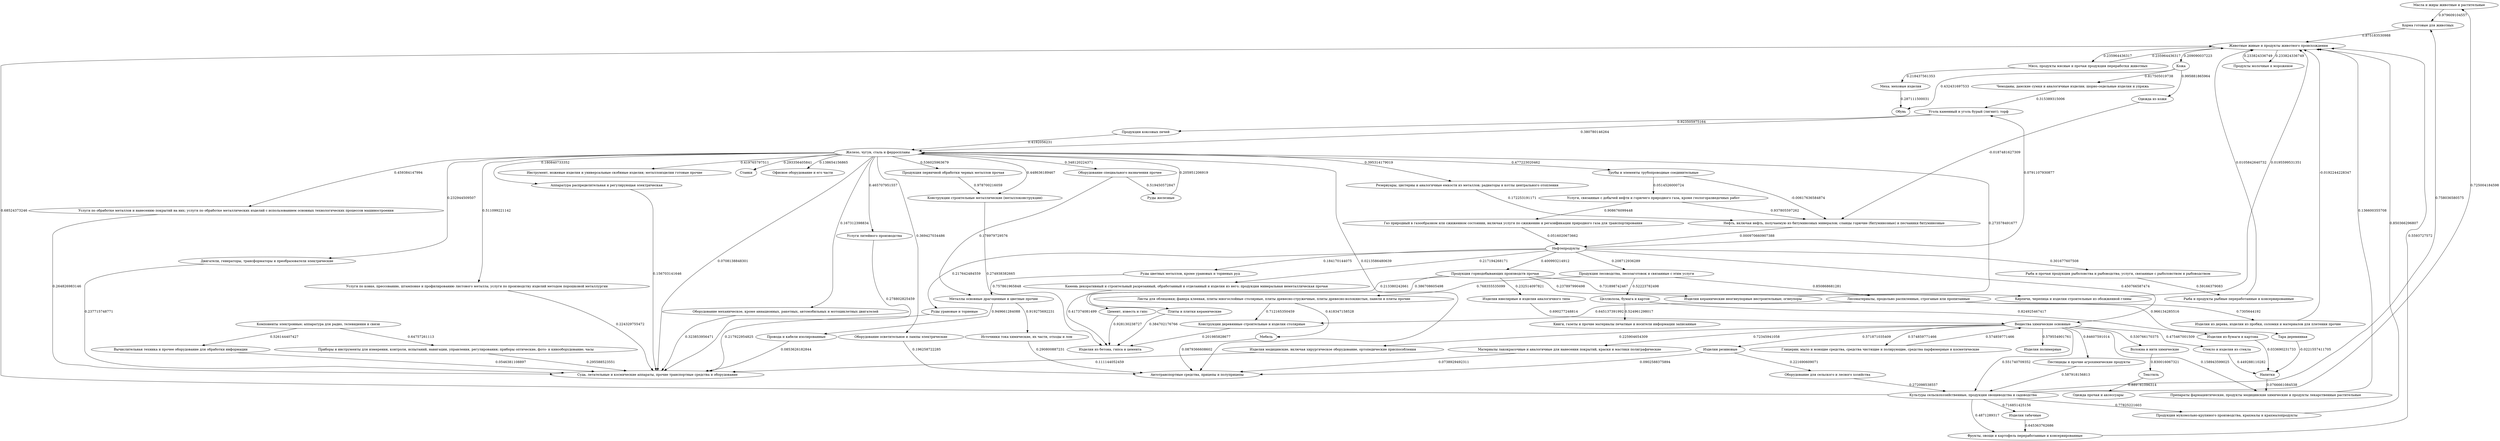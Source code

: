 digraph a {
"Масла и жиры животные и растительные" -> "Корма готовые для животных" [label="0.979609104557"];

"Волокна и нити химические" -> "Текстиль" [label="0.830016067321"];

"Продукция горнодобывающих производств прочая" -> "Кирпичи, черепица и изделия строительные из обожженной глины" [label="0.731898742467"];

"Продукция горнодобывающих производств прочая" -> "Изделия керамические неогнеупорные нестроительные; огнеупоры" [label="0.237897990498"];

"Продукция горнодобывающих производств прочая" -> "Плиты и плитки керамические" [label="0.386708605498"];

"Продукция горнодобывающих производств прочая" -> "Изделия ювелирные и изделия аналогичного типа" [label="0.232514097821"];

"Продукция горнодобывающих производств прочая" -> "Цемент, известь и гипс" [label="0.213380242661"];

"Животные живые и продукты животного происхождения" -> "Мясо, продукты мясные и прочая продукция переработки животных" [label="0.235964436317"];

"Животные живые и продукты животного происхождения" -> "Продукты молочные и мороженое" [label="0.233824336749"];

"Животные живые и продукты животного происхождения" -> "Кожа" [label="0.209090037223"];

"Материалы лакокрасочные и аналогичные для нанесения покрытий, краски и мастики полиграфические" -> "Автотранспортные средства, прицепы и полуприцепы" [label="0.0738929492311"];

"Кирпичи, черепица и изделия строительные из обожженной глины" -> "Животные живые и продукты животного происхождения" [label="0.0195599531351"];

"Изделия медицинские, включая хирургическое оборудование, ортопедические приспособления" -> "Суда, летательные и космические аппараты, прочие транспортные средства и оборудование" [label="0.111144052459"];

"Аппаратура распределительная и регулирующая электрическая" -> "Суда, летательные и космические аппараты, прочие транспортные средства и оборудование" [label="0.156703141646"];

"Приборы и инструменты для измерения, контроля, испытаний, навигации, управления, регулирования; приборы оптические, фото- и кинооборудование; часы" -> "Суда, летательные и космические аппараты, прочие транспортные средства и оборудование" [label="0.295588523551"];

"Меха; меховые изделия" -> "Обувь" [label="0.287111500031"];

"Рыба и продукты рыбные переработанные и консервированные" -> "Животные живые и продукты животного происхождения" [label="0.0105842640732"];

"Изделия керамические неогнеупорные нестроительные; огнеупоры" -> "Железо, чугун, сталь и ферросплавы" [label="0.273578491677"];

"Услуги по обработке металлов и нанесению покрытий на них; услуги по обработке металлических изделий с использованием основных технологических процессов машиностроения" -> "Суда, летательные и космические аппараты, прочие транспортные средства и оборудование" [label="0.264826983146"];

"Оборудование специального назначения прочее" -> "Руды железные" [label="0.519450572847"];

"Оборудование специального назначения прочее" -> "Металлы основные драгоценные и цветные прочие" [label="0.178979729576"];

"Продукция мукомольно-крупяного производства, крахмалы и крахмалопродукты" -> "Животные живые и продукты животного происхождения" [label="0.850366296807"];

"Мясо, продукты мясные и прочая продукция переработки животных" -> "Животные живые и продукты животного происхождения" [label="0.235964436317"];

"Мясо, продукты мясные и прочая продукция переработки животных" -> "Меха; меховые изделия" [label="0.218437561353"];

"Корма готовые для животных" -> "Животные живые и продукты животного происхождения" [label="0.875183530988"];

"Изделия из дерева, изделия из пробки, соломки и материалов для плетения прочие" -> "Животные живые и продукты животного происхождения" [label="-0.0192244228347"];

"Целлюлоза, бумага и картон" -> "Книги, газеты и прочие материалы печатные и носители информации записанные" [label="0.524961298017"];

"Целлюлоза, бумага и картон" -> "Изделия из бумаги и картона" [label="0.824925467417"];

"Продукция первичной обработки черных металлов прочая" -> "Конструкции строительные металлические (металлоконструкции)" [label="0.978700216059"];

"Газ природный в газообразном или сжиженном состоянии, включая услуги по сжижению и регазификации природного газа для транспортирования" -> "Нефтепродукты" [label="0.0516020673662"];

"Оборудование осветительное и лампы электрические" -> "Автотранспортные средства, прицепы и полуприцепы" [label="0.196258722285"];

"Препараты фармацевтические, продукты медицинские химические и продукты лекарственные растительные" -> "Животные живые и продукты животного происхождения" [label="0.136600355708"];

"Лесоматериалы, продольно распиленные, строганые или пропитанные" -> "Изделия из дерева, изделия из пробки, соломки и материалов для плетения прочие" [label="0.7305644192"];

"Лесоматериалы, продольно распиленные, строганые или пропитанные" -> "Тара деревянная" [label="0.966134285516"];

"Лесоматериалы, продольно распиленные, строганые или пропитанные" -> "Конструкции деревянные строительные и изделия столярные" [label="0.645137391992"];

"Изделия табачные" -> "Фрукты, овощи и картофель переработанные и консервированные" [label="0.645363762686"];

"Уголь каменный и уголь бурый (лигнит); торф" -> "Продукция коксовых печей" [label="0.923505975164"];

"Уголь каменный и уголь бурый (лигнит); торф" -> "Железо, чугун, сталь и ферросплавы" [label="0.380780146264"];

"Руды железные" -> "Железо, чугун, сталь и ферросплавы" [label="0.205951206919"];

"Изделия резиновые" -> "Автотранспортные средства, прицепы и полуприцепы" [label="0.0902588375894"];

"Изделия резиновые" -> "Оборудование для сельского и лесного хозяйства" [label="0.221690609071"];

"Тара деревянная" -> "Напитки" [label="-0.0221557411705"];

"Продукция коксовых печей" -> "Железо, чугун, сталь и ферросплавы" [label="0.4192056231"];

"Глицерин; мыло и моющие средства, средства чистящие и полирующие, средства парфюмерные и косметические" -> "Вещества химические основные" [label="0.574859771466"];

"Компоненты электронные; аппаратура для радио, телевидения и связи" -> "Приборы и инструменты для измерения, контроля, испытаний, навигации, управления, регулирования; приборы оптические, фото- и кинооборудование; часы" [label="0.64757261113"];

"Компоненты электронные; аппаратура для радио, телевидения и связи" -> "Вычислительная техника и прочее оборудование для обработки информации" [label="0.526144407427"];

"Провода и кабели изолированные" -> "Суда, летательные и космические аппараты, прочие транспортные средства и оборудование" [label="0.0853626182844"];

"Напитки" -> "Препараты фармацевтические, продукты медицинские химические и продукты лекарственные растительные" [label="0.0766661084538"];

"Текстиль" -> "Одежда прочая и аксессуары " [label="0.889781096314"];

"Листы для облицовки; фанера клееная, плиты многослойные столярные, плиты древесно-стружечные, плиты древесно-волокнистые, панели и плиты прочие" -> "Конструкции деревянные строительные и изделия столярные" [label="0.712165350459"];

"Листы для облицовки; фанера клееная, плиты многослойные столярные, плиты древесно-стружечные, плиты древесно-волокнистые, панели и плиты прочие" -> "Мебель" [label="0.418347158528"];

"Чемоданы, дамские сумки и аналогичные изделия; шорно-седельные изделия и упряжь" -> "Уголь каменный и уголь бурый (лигнит); торф" [label="0.315389315006"];

"Резервуары, цистерны и аналогичные емкости из металлов; радиаторы и котлы центрального отопления" -> "Нефть, включая нефть, получаемую из битуминозных минералов; сланцы горючие (битуминозные) и песчаники битуминозные" [label="0.172253191171"];

"Конструкции деревянные строительные и изделия столярные" -> "Изделия из бетона, гипса и цемента" [label="0.201985828677"];

"Изделия из бумаги и картона" -> "Напитки" [label="0.033690231733"];

"Нефть, включая нефть, получаемую из битуминозных минералов; сланцы горючие (битуминозные) и песчаники битуминозные" -> "Нефтепродукты" [label="0.000970660907388"];

"Услуги, связанные с добычей нефти и горючего природного газа, кроме геологоразведочных работ" -> "Газ природный в газообразном или сжиженном состоянии, включая услуги по сжижению и регазификации природного газа для транспортирования" [label="0.908676099448"];

"Услуги, связанные с добычей нефти и горючего природного газа, кроме геологоразведочных работ" -> "Нефть, включая нефть, получаемую из битуминозных минералов; сланцы горючие (битуминозные) и песчаники битуминозные" [label="0.937805597262"];

"Фрукты, овощи и картофель переработанные и консервированные" -> "Животные живые и продукты животного происхождения" [label="0.5593727572"];

"Руды урановые и ториевые" -> "Суда, летательные и космические аппараты, прочие транспортные средства и оборудование" [label="0.217922954825"];

"Вещества химические основные" -> "Волокна и нити химические" [label="0.530766170375"];

"Вещества химические основные" -> "Материалы лакокрасочные и аналогичные для нанесения покрытий, краски и мастики полиграфические" [label="0.72345941058"];

"Вещества химические основные" -> "Изделия медицинские, включая хирургическое оборудование, ортопедические приспособления" [label="0.225904654309"];

"Вещества химические основные" -> "Препараты фармацевтические, продукты медицинские химические и продукты лекарственные растительные" [label="0.158943599025"];

"Вещества химические основные" -> "Изделия полимерные" [label="0.579554901761"];

"Вещества химические основные" -> "Изделия резиновые" [label="0.571871035409"];

"Вещества химические основные" -> "Глицерин; мыло и моющие средства, средства чистящие и полирующие, средства парфюмерные и косметические" [label="0.574859771466"];

"Вещества химические основные" -> "Пестициды и прочие агрохимические продукты" [label="0.84607591014"];

"Вещества химические основные" -> "Стекло и изделия из стекла" [label="0.475467001509"];

"Вещества химические основные" -> "Культуры сельскохозяйственные, продукция овощеводства и садоводства" [label="0.551740709352"];

"Пестициды и прочие агрохимические продукты" -> "Культуры сельскохозяйственные, продукция овощеводства и садоводства" [label="0.587918156813"];

"Металлы основные драгоценные и цветные прочие" -> "Провода и кабели изолированные" [label="0.949661284088"];

"Металлы основные драгоценные и цветные прочие" -> "Источники тока химические, их части, отходы и лом" [label="0.919275692231"];

"Рыба и прочая продукция рыболовства и рыбоводства; услуги, связанные с рыболовством и рыбоводством" -> "Рыба и продукты рыбные переработанные и консервированные" [label="0.59166379083"];

"Железо, чугун, сталь и ферросплавы" -> "Аппаратура распределительная и регулирующая электрическая" [label="0.180840733352"];

"Железо, чугун, сталь и ферросплавы" -> "Инструмент, ножевые изделия и универсальные скобяные изделия; металлоизделия готовые прочие" [label="0.419765797511"];

"Железо, чугун, сталь и ферросплавы" -> "Услуги по обработке металлов и нанесению покрытий на них; услуги по обработке металлических изделий с использованием основных технологических процессов машиностроения" [label="0.459384147994"];

"Железо, чугун, сталь и ферросплавы" -> "Оборудование специального назначения прочее" [label="0.348120224371"];

"Железо, чугун, сталь и ферросплавы" -> "Продукция первичной обработки черных металлов прочая" [label="0.536025963679"];

"Железо, чугун, сталь и ферросплавы" -> "Оборудование осветительное и лампы электрические" [label="0.369427034486"];

"Железо, чугун, сталь и ферросплавы" -> "Резервуары, цистерны и аналогичные емкости из металлов; радиаторы и котлы центрального отопления" [label="0.395314179019"];

"Железо, чугун, сталь и ферросплавы" -> "Станки" [label="0.293356405841"];

"Железо, чугун, сталь и ферросплавы" -> "Суда, летательные и космические аппараты, прочие транспортные средства и оборудование" [label="0.0708138848301"];

"Железо, чугун, сталь и ферросплавы" -> "Автотранспортные средства, прицепы и полуприцепы" [label="0.0213586480639"];

"Железо, чугун, сталь и ферросплавы" -> "Офисное оборудование и его части" [label="0.138654156865"];

"Железо, чугун, сталь и ферросплавы" -> "Услуги литейного производства" [label="0.465707951557"];

"Железо, чугун, сталь и ферросплавы" -> "Двигатели, генераторы, трансформаторы и преобразователи электрические" [label="0.232944509507"];

"Железо, чугун, сталь и ферросплавы" -> "Конструкции строительные металлические (металлоконструкции)" [label="0.448636189467"];

"Железо, чугун, сталь и ферросплавы" -> "Услуги по ковке, прессованию, штамповке и профилированию листового металла; услуги по производству изделий методом порошковой металлургии" [label="0.511099221142"];

"Железо, чугун, сталь и ферросплавы" -> "Трубы и элементы трубопроводные соединительные" [label="0.477223020462"];

"Железо, чугун, сталь и ферросплавы" -> "Оборудование механическое, кроме авиационных, ракетных, автомобильных и мотоциклетных двигателей" [label="0.167312398834"];

"Продукты молочные и мороженое" -> "Животные живые и продукты животного происхождения" [label="0.233824336749"];

"Руды цветных металлов, кроме урановых и ториевых руд" -> "Металлы основные драгоценные и цветные прочие" [label="0.757861965848"];

"Одежда из кожи" -> "Нефть, включая нефть, получаемую из битуминозных минералов; сланцы горючие (битуминозные) и песчаники битуминозные" [label="-0.0187481627309"];

"Плиты и плитки керамические" -> "Изделия из бетона, гипса и цемента" [label="0.384702176766"];

"Продукция лесоводства, лесозаготовок и связанные с этим услуги" -> "Целлюлоза, бумага и картон" [label="0.52223782498"];

"Продукция лесоводства, лесозаготовок и связанные с этим услуги" -> "Лесоматериалы, продольно распиленные, строганые или пропитанные" [label="0.850868681281"];

"Продукция лесоводства, лесозаготовок и связанные с этим услуги" -> "Листы для облицовки; фанера клееная, плиты многослойные столярные, плиты древесно-стружечные, плиты древесно-волокнистые, панели и плиты прочие" [label="0.768355535099"];

"Кожа" -> "Обувь" [label="0.432431697533"];

"Кожа" -> "Чемоданы, дамские сумки и аналогичные изделия; шорно-седельные изделия и упряжь" [label="0.817505019738"];

"Кожа" -> "Одежда из кожи" [label="0.995881865964"];

"Изделия ювелирные и изделия аналогичного типа" -> "Вещества химические основные" [label="0.690277248814"];

"Услуги литейного производства" -> "Суда, летательные и космические аппараты, прочие транспортные средства и оборудование" [label="0.278802825459"];

"Двигатели, генераторы, трансформаторы и преобразователи электрические" -> "Суда, летательные и космические аппараты, прочие транспортные средства и оборудование" [label="0.237715748771"];

"Камень декоративный и строительный разрезанный, обработанный и отделанный и изделия из него; продукция минеральная неметаллическая прочая" -> "Изделия из бетона, гипса и цемента" [label="0.417374081499"];

"Цемент, известь и гипс" -> "Изделия из бетона, гипса и цемента" [label="0.928130238727"];

"Нефтепродукты" -> "Продукция горнодобывающих производств прочая" [label="0.400993214912"];

"Нефтепродукты" -> "Уголь каменный и уголь бурый (лигнит); торф" [label="0.0791107930877"];

"Нефтепродукты" -> "Руды урановые и ториевые" [label="0.217642484559"];

"Нефтепродукты" -> "Вещества химические основные" [label="0.450766587474"];

"Нефтепродукты" -> "Рыба и прочая продукция рыболовства и рыбоводства; услуги, связанные с рыболовством и рыбоводством" [label="0.301677607508"];

"Нефтепродукты" -> "Руды цветных металлов, кроме урановых и ториевых руд" [label="0.184170144075"];

"Нефтепродукты" -> "Продукция лесоводства, лесозаготовок и связанные с этим услуги" [label="0.208712936289"];

"Нефтепродукты" -> "Камень декоративный и строительный разрезанный, обработанный и отделанный и изделия из него; продукция минеральная неметаллическая прочая" [label="0.217194268171"];

"Оборудование для сельского и лесного хозяйства" -> "Культуры сельскохозяйственные, продукция овощеводства и садоводства" [label="0.272098538557"];

"Стекло и изделия из стекла" -> "Напитки" [label="0.449288110282"];

"Конструкции строительные металлические (металлоконструкции)" -> "Изделия из бетона, гипса и цемента" [label="0.274938382665"];

"Услуги по ковке, прессованию, штамповке и профилированию листового металла; услуги по производству изделий методом порошковой металлургии" -> "Суда, летательные и космические аппараты, прочие транспортные средства и оборудование" [label="0.224329755472"];

"Источники тока химические, их части, отходы и лом" -> "Автотранспортные средства, прицепы и полуприцепы" [label="0.290800887231"];

"Трубы и элементы трубопроводные соединительные" -> "Нефть, включая нефть, получаемую из битуминозных минералов; сланцы горючие (битуминозные) и песчаники битуминозные" [label="-0.00617636584874"];

"Трубы и элементы трубопроводные соединительные" -> "Услуги, связанные с добычей нефти и горючего природного газа, кроме геологоразведочных работ" [label="0.0514526000724"];

"Мебель" -> "Автотранспортные средства, прицепы и полуприцепы" [label="0.0879366608602"];

"Культуры сельскохозяйственные, продукция овощеводства и садоводства" -> "Масла и жиры животные и растительные" [label="0.725004184598"];

"Культуры сельскохозяйственные, продукция овощеводства и садоводства" -> "Животные живые и продукты животного происхождения" [label="0.68524373246"];

"Культуры сельскохозяйственные, продукция овощеводства и садоводства" -> "Продукция мукомольно-крупяного производства, крахмалы и крахмалопродукты" [label="0.77825221603"];

"Культуры сельскохозяйственные, продукция овощеводства и садоводства" -> "Корма готовые для животных" [label="0.758036580575"];

"Культуры сельскохозяйственные, продукция овощеводства и садоводства" -> "Изделия табачные" [label="0.716851425156"];

"Культуры сельскохозяйственные, продукция овощеводства и садоводства" -> "Фрукты, овощи и картофель переработанные и консервированные" [label="0.4871289317"];

"Вычислительная техника и прочее оборудование для обработки информации" -> "Суда, летательные и космические аппараты, прочие транспортные средства и оборудование" [label="0.0546381108897"];

"Оборудование механическое, кроме авиационных, ракетных, автомобильных и мотоциклетных двигателей" -> "Суда, летательные и космические аппараты, прочие транспортные средства и оборудование" [label="0.323853956471"];
}
